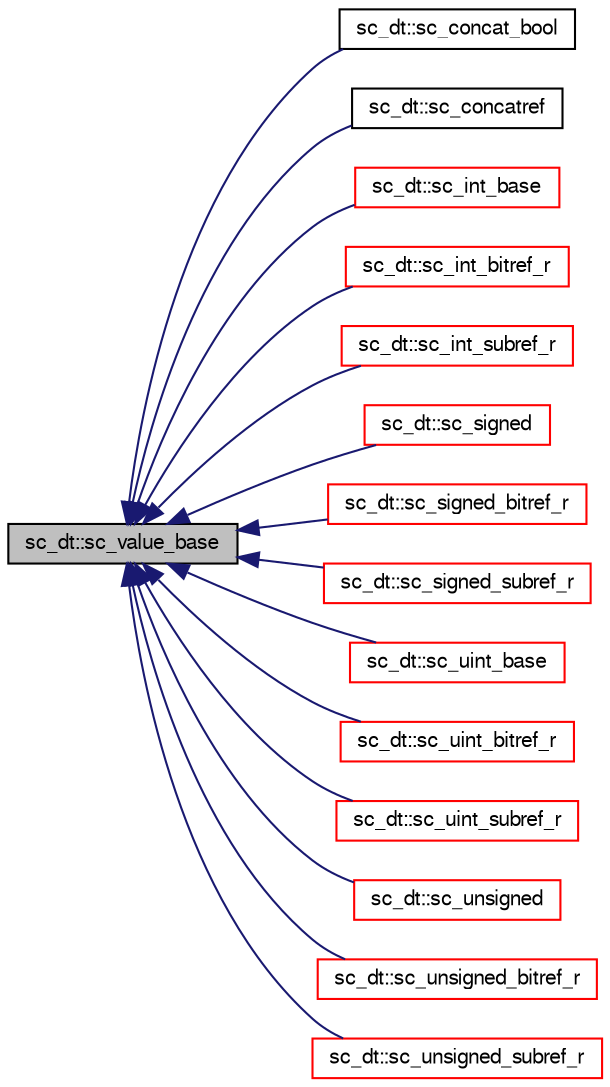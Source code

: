 digraph G
{
  edge [fontname="FreeSans",fontsize="10",labelfontname="FreeSans",labelfontsize="10"];
  node [fontname="FreeSans",fontsize="10",shape=record];
  rankdir=LR;
  Node1 [label="sc_dt::sc_value_base",height=0.2,width=0.4,color="black", fillcolor="grey75", style="filled" fontcolor="black"];
  Node1 -> Node2 [dir=back,color="midnightblue",fontsize="10",style="solid",fontname="FreeSans"];
  Node2 [label="sc_dt::sc_concat_bool",height=0.2,width=0.4,color="black", fillcolor="white", style="filled",URL="$a00036.html"];
  Node1 -> Node3 [dir=back,color="midnightblue",fontsize="10",style="solid",fontname="FreeSans"];
  Node3 [label="sc_dt::sc_concatref",height=0.2,width=0.4,color="black", fillcolor="white", style="filled",URL="$a00037.html"];
  Node1 -> Node4 [dir=back,color="midnightblue",fontsize="10",style="solid",fontname="FreeSans"];
  Node4 [label="sc_dt::sc_int_base",height=0.2,width=0.4,color="red", fillcolor="white", style="filled",URL="$a00108.html"];
  Node1 -> Node5 [dir=back,color="midnightblue",fontsize="10",style="solid",fontname="FreeSans"];
  Node5 [label="sc_dt::sc_int_bitref_r",height=0.2,width=0.4,color="red", fillcolor="white", style="filled",URL="$a00110.html"];
  Node1 -> Node6 [dir=back,color="midnightblue",fontsize="10",style="solid",fontname="FreeSans"];
  Node6 [label="sc_dt::sc_int_subref_r",height=0.2,width=0.4,color="red", fillcolor="white", style="filled",URL="$a00112.html"];
  Node1 -> Node7 [dir=back,color="midnightblue",fontsize="10",style="solid",fontname="FreeSans"];
  Node7 [label="sc_dt::sc_signed",height=0.2,width=0.4,color="red", fillcolor="white", style="filled",URL="$a00197.html"];
  Node1 -> Node8 [dir=back,color="midnightblue",fontsize="10",style="solid",fontname="FreeSans"];
  Node8 [label="sc_dt::sc_signed_bitref_r",height=0.2,width=0.4,color="red", fillcolor="white", style="filled",URL="$a00199.html"];
  Node1 -> Node9 [dir=back,color="midnightblue",fontsize="10",style="solid",fontname="FreeSans"];
  Node9 [label="sc_dt::sc_signed_subref_r",height=0.2,width=0.4,color="red", fillcolor="white", style="filled",URL="$a00201.html"];
  Node1 -> Node10 [dir=back,color="midnightblue",fontsize="10",style="solid",fontname="FreeSans"];
  Node10 [label="sc_dt::sc_uint_base",height=0.2,width=0.4,color="red", fillcolor="white", style="filled",URL="$a00226.html"];
  Node1 -> Node11 [dir=back,color="midnightblue",fontsize="10",style="solid",fontname="FreeSans"];
  Node11 [label="sc_dt::sc_uint_bitref_r",height=0.2,width=0.4,color="red", fillcolor="white", style="filled",URL="$a00228.html"];
  Node1 -> Node12 [dir=back,color="midnightblue",fontsize="10",style="solid",fontname="FreeSans"];
  Node12 [label="sc_dt::sc_uint_subref_r",height=0.2,width=0.4,color="red", fillcolor="white", style="filled",URL="$a00230.html"];
  Node1 -> Node13 [dir=back,color="midnightblue",fontsize="10",style="solid",fontname="FreeSans"];
  Node13 [label="sc_dt::sc_unsigned",height=0.2,width=0.4,color="red", fillcolor="white", style="filled",URL="$a00231.html"];
  Node1 -> Node14 [dir=back,color="midnightblue",fontsize="10",style="solid",fontname="FreeSans"];
  Node14 [label="sc_dt::sc_unsigned_bitref_r",height=0.2,width=0.4,color="red", fillcolor="white", style="filled",URL="$a00233.html"];
  Node1 -> Node15 [dir=back,color="midnightblue",fontsize="10",style="solid",fontname="FreeSans"];
  Node15 [label="sc_dt::sc_unsigned_subref_r",height=0.2,width=0.4,color="red", fillcolor="white", style="filled",URL="$a00235.html"];
}
